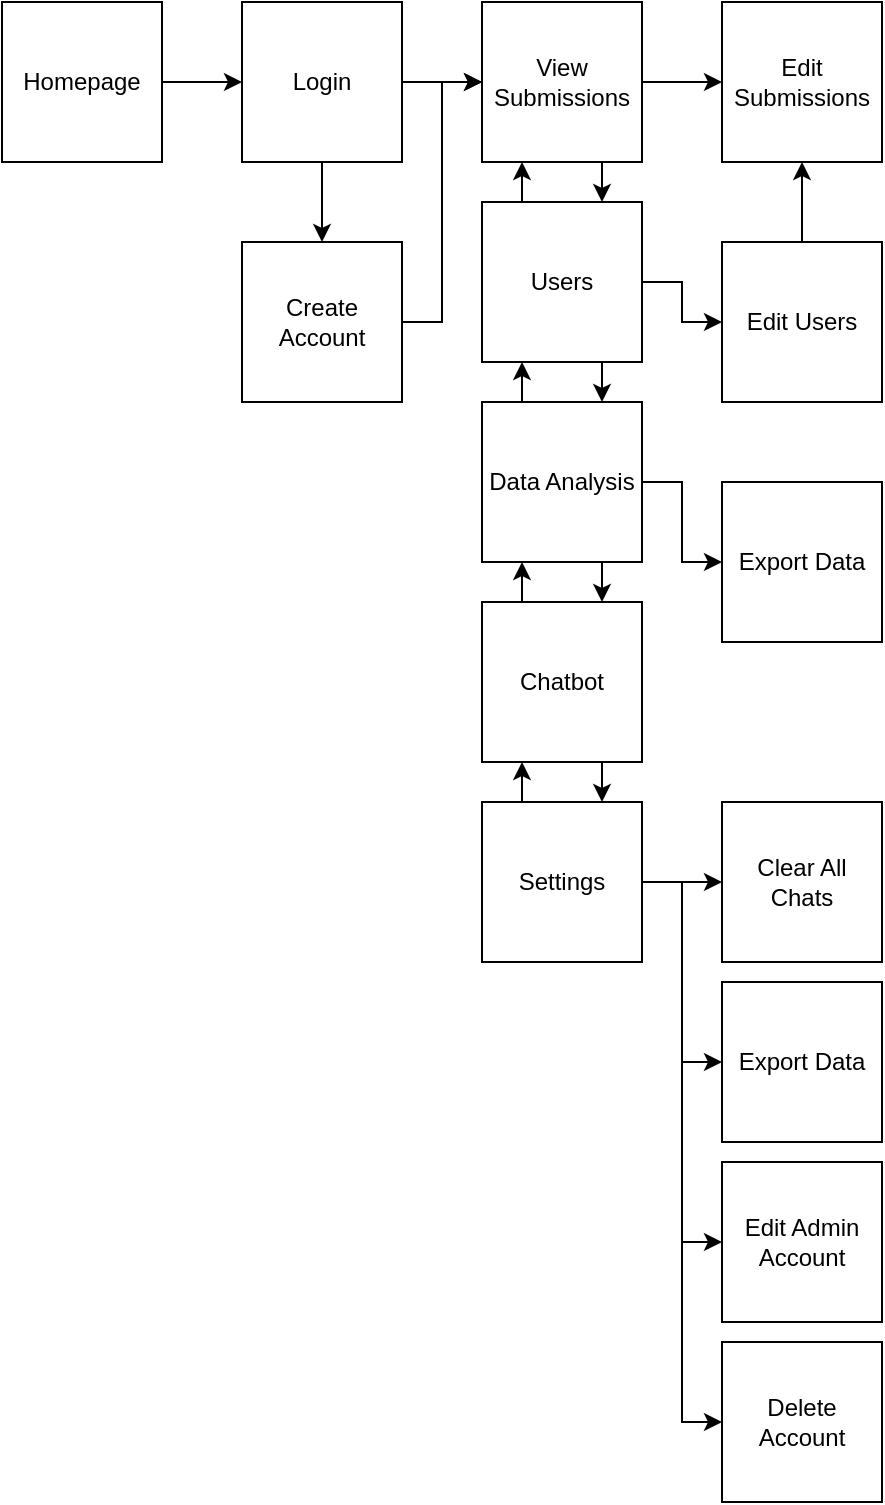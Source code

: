 <mxfile version="22.1.4" type="github">
  <diagram name="Page-1" id="JSRyKgpzZIkBRNkuk8mu">
    <mxGraphModel dx="2532" dy="1184" grid="1" gridSize="10" guides="1" tooltips="1" connect="1" arrows="1" fold="1" page="1" pageScale="1" pageWidth="850" pageHeight="1100" math="0" shadow="0">
      <root>
        <mxCell id="0" />
        <mxCell id="1" parent="0" />
        <mxCell id="NsdrIAYSsJXgiWYo0wiY-20" value="" style="edgeStyle=orthogonalEdgeStyle;rounded=0;orthogonalLoop=1;jettySize=auto;html=1;" edge="1" parent="1" source="NsdrIAYSsJXgiWYo0wiY-1" target="NsdrIAYSsJXgiWYo0wiY-2">
          <mxGeometry relative="1" as="geometry" />
        </mxCell>
        <mxCell id="NsdrIAYSsJXgiWYo0wiY-1" value="Homepage" style="whiteSpace=wrap;html=1;aspect=fixed;" vertex="1" parent="1">
          <mxGeometry x="160" y="240" width="80" height="80" as="geometry" />
        </mxCell>
        <mxCell id="NsdrIAYSsJXgiWYo0wiY-21" value="" style="edgeStyle=orthogonalEdgeStyle;rounded=0;orthogonalLoop=1;jettySize=auto;html=1;" edge="1" parent="1" source="NsdrIAYSsJXgiWYo0wiY-2" target="NsdrIAYSsJXgiWYo0wiY-4">
          <mxGeometry relative="1" as="geometry" />
        </mxCell>
        <mxCell id="NsdrIAYSsJXgiWYo0wiY-22" value="" style="edgeStyle=orthogonalEdgeStyle;rounded=0;orthogonalLoop=1;jettySize=auto;html=1;" edge="1" parent="1" source="NsdrIAYSsJXgiWYo0wiY-2" target="NsdrIAYSsJXgiWYo0wiY-3">
          <mxGeometry relative="1" as="geometry" />
        </mxCell>
        <mxCell id="NsdrIAYSsJXgiWYo0wiY-2" value="Login" style="whiteSpace=wrap;html=1;aspect=fixed;" vertex="1" parent="1">
          <mxGeometry x="280" y="240" width="80" height="80" as="geometry" />
        </mxCell>
        <mxCell id="NsdrIAYSsJXgiWYo0wiY-41" style="edgeStyle=orthogonalEdgeStyle;rounded=0;orthogonalLoop=1;jettySize=auto;html=1;entryX=0;entryY=0.5;entryDx=0;entryDy=0;" edge="1" parent="1" source="NsdrIAYSsJXgiWYo0wiY-3" target="NsdrIAYSsJXgiWYo0wiY-4">
          <mxGeometry relative="1" as="geometry" />
        </mxCell>
        <mxCell id="NsdrIAYSsJXgiWYo0wiY-3" value="Create Account" style="whiteSpace=wrap;html=1;aspect=fixed;" vertex="1" parent="1">
          <mxGeometry x="280" y="360" width="80" height="80" as="geometry" />
        </mxCell>
        <mxCell id="NsdrIAYSsJXgiWYo0wiY-23" value="" style="edgeStyle=orthogonalEdgeStyle;rounded=0;orthogonalLoop=1;jettySize=auto;html=1;" edge="1" parent="1" source="NsdrIAYSsJXgiWYo0wiY-4" target="NsdrIAYSsJXgiWYo0wiY-9">
          <mxGeometry relative="1" as="geometry" />
        </mxCell>
        <mxCell id="NsdrIAYSsJXgiWYo0wiY-27" value="" style="edgeStyle=orthogonalEdgeStyle;rounded=0;orthogonalLoop=1;jettySize=auto;html=1;entryX=0.75;entryY=0;entryDx=0;entryDy=0;exitX=0.75;exitY=1;exitDx=0;exitDy=0;" edge="1" parent="1" source="NsdrIAYSsJXgiWYo0wiY-4" target="NsdrIAYSsJXgiWYo0wiY-5">
          <mxGeometry relative="1" as="geometry" />
        </mxCell>
        <mxCell id="NsdrIAYSsJXgiWYo0wiY-4" value="View Submissions" style="whiteSpace=wrap;html=1;aspect=fixed;" vertex="1" parent="1">
          <mxGeometry x="400" y="240" width="80" height="80" as="geometry" />
        </mxCell>
        <mxCell id="NsdrIAYSsJXgiWYo0wiY-26" value="" style="edgeStyle=orthogonalEdgeStyle;rounded=0;orthogonalLoop=1;jettySize=auto;html=1;exitX=0.25;exitY=0;exitDx=0;exitDy=0;" edge="1" parent="1" source="NsdrIAYSsJXgiWYo0wiY-5">
          <mxGeometry relative="1" as="geometry">
            <mxPoint x="420" y="320" as="targetPoint" />
          </mxGeometry>
        </mxCell>
        <mxCell id="NsdrIAYSsJXgiWYo0wiY-28" value="" style="edgeStyle=orthogonalEdgeStyle;rounded=0;orthogonalLoop=1;jettySize=auto;html=1;" edge="1" parent="1" source="NsdrIAYSsJXgiWYo0wiY-5" target="NsdrIAYSsJXgiWYo0wiY-10">
          <mxGeometry relative="1" as="geometry" />
        </mxCell>
        <mxCell id="NsdrIAYSsJXgiWYo0wiY-35" value="" style="edgeStyle=orthogonalEdgeStyle;rounded=0;orthogonalLoop=1;jettySize=auto;html=1;" edge="1" parent="1" source="NsdrIAYSsJXgiWYo0wiY-5" target="NsdrIAYSsJXgiWYo0wiY-6">
          <mxGeometry relative="1" as="geometry">
            <Array as="points">
              <mxPoint x="460" y="430" />
              <mxPoint x="460" y="430" />
            </Array>
          </mxGeometry>
        </mxCell>
        <mxCell id="NsdrIAYSsJXgiWYo0wiY-5" value="Users" style="whiteSpace=wrap;html=1;aspect=fixed;" vertex="1" parent="1">
          <mxGeometry x="400" y="340" width="80" height="80" as="geometry" />
        </mxCell>
        <mxCell id="NsdrIAYSsJXgiWYo0wiY-29" value="" style="edgeStyle=orthogonalEdgeStyle;rounded=0;orthogonalLoop=1;jettySize=auto;html=1;" edge="1" parent="1" source="NsdrIAYSsJXgiWYo0wiY-6" target="NsdrIAYSsJXgiWYo0wiY-11">
          <mxGeometry relative="1" as="geometry" />
        </mxCell>
        <mxCell id="NsdrIAYSsJXgiWYo0wiY-36" value="" style="edgeStyle=orthogonalEdgeStyle;rounded=0;orthogonalLoop=1;jettySize=auto;html=1;" edge="1" parent="1" source="NsdrIAYSsJXgiWYo0wiY-6" target="NsdrIAYSsJXgiWYo0wiY-5">
          <mxGeometry relative="1" as="geometry">
            <Array as="points">
              <mxPoint x="420" y="430" />
              <mxPoint x="420" y="430" />
            </Array>
          </mxGeometry>
        </mxCell>
        <mxCell id="NsdrIAYSsJXgiWYo0wiY-37" value="" style="edgeStyle=orthogonalEdgeStyle;rounded=0;orthogonalLoop=1;jettySize=auto;html=1;" edge="1" parent="1" source="NsdrIAYSsJXgiWYo0wiY-6" target="NsdrIAYSsJXgiWYo0wiY-7">
          <mxGeometry relative="1" as="geometry">
            <Array as="points">
              <mxPoint x="460" y="530" />
              <mxPoint x="460" y="530" />
            </Array>
          </mxGeometry>
        </mxCell>
        <mxCell id="NsdrIAYSsJXgiWYo0wiY-6" value="Data Analysis" style="whiteSpace=wrap;html=1;aspect=fixed;" vertex="1" parent="1">
          <mxGeometry x="400" y="440" width="80" height="80" as="geometry" />
        </mxCell>
        <mxCell id="NsdrIAYSsJXgiWYo0wiY-38" value="" style="edgeStyle=orthogonalEdgeStyle;rounded=0;orthogonalLoop=1;jettySize=auto;html=1;" edge="1" parent="1" source="NsdrIAYSsJXgiWYo0wiY-7" target="NsdrIAYSsJXgiWYo0wiY-6">
          <mxGeometry relative="1" as="geometry">
            <Array as="points">
              <mxPoint x="420" y="530" />
              <mxPoint x="420" y="530" />
            </Array>
          </mxGeometry>
        </mxCell>
        <mxCell id="NsdrIAYSsJXgiWYo0wiY-39" value="" style="edgeStyle=orthogonalEdgeStyle;rounded=0;orthogonalLoop=1;jettySize=auto;html=1;" edge="1" parent="1" source="NsdrIAYSsJXgiWYo0wiY-7" target="NsdrIAYSsJXgiWYo0wiY-8">
          <mxGeometry relative="1" as="geometry">
            <Array as="points">
              <mxPoint x="460" y="630" />
              <mxPoint x="460" y="630" />
            </Array>
          </mxGeometry>
        </mxCell>
        <mxCell id="NsdrIAYSsJXgiWYo0wiY-7" value="Chatbot" style="whiteSpace=wrap;html=1;aspect=fixed;" vertex="1" parent="1">
          <mxGeometry x="400" y="540" width="80" height="80" as="geometry" />
        </mxCell>
        <mxCell id="NsdrIAYSsJXgiWYo0wiY-30" value="" style="edgeStyle=orthogonalEdgeStyle;rounded=0;orthogonalLoop=1;jettySize=auto;html=1;" edge="1" parent="1" source="NsdrIAYSsJXgiWYo0wiY-8" target="NsdrIAYSsJXgiWYo0wiY-12">
          <mxGeometry relative="1" as="geometry" />
        </mxCell>
        <mxCell id="NsdrIAYSsJXgiWYo0wiY-31" style="edgeStyle=orthogonalEdgeStyle;rounded=0;orthogonalLoop=1;jettySize=auto;html=1;entryX=0;entryY=0.5;entryDx=0;entryDy=0;" edge="1" parent="1" source="NsdrIAYSsJXgiWYo0wiY-8" target="NsdrIAYSsJXgiWYo0wiY-13">
          <mxGeometry relative="1" as="geometry" />
        </mxCell>
        <mxCell id="NsdrIAYSsJXgiWYo0wiY-32" style="edgeStyle=orthogonalEdgeStyle;rounded=0;orthogonalLoop=1;jettySize=auto;html=1;entryX=0;entryY=0.5;entryDx=0;entryDy=0;" edge="1" parent="1" source="NsdrIAYSsJXgiWYo0wiY-8" target="NsdrIAYSsJXgiWYo0wiY-15">
          <mxGeometry relative="1" as="geometry" />
        </mxCell>
        <mxCell id="NsdrIAYSsJXgiWYo0wiY-33" style="edgeStyle=orthogonalEdgeStyle;rounded=0;orthogonalLoop=1;jettySize=auto;html=1;entryX=0;entryY=0.5;entryDx=0;entryDy=0;" edge="1" parent="1" source="NsdrIAYSsJXgiWYo0wiY-8" target="NsdrIAYSsJXgiWYo0wiY-16">
          <mxGeometry relative="1" as="geometry" />
        </mxCell>
        <mxCell id="NsdrIAYSsJXgiWYo0wiY-40" value="" style="edgeStyle=orthogonalEdgeStyle;rounded=0;orthogonalLoop=1;jettySize=auto;html=1;" edge="1" parent="1" source="NsdrIAYSsJXgiWYo0wiY-8" target="NsdrIAYSsJXgiWYo0wiY-7">
          <mxGeometry relative="1" as="geometry">
            <Array as="points">
              <mxPoint x="420" y="630" />
              <mxPoint x="420" y="630" />
            </Array>
          </mxGeometry>
        </mxCell>
        <mxCell id="NsdrIAYSsJXgiWYo0wiY-8" value="Settings" style="whiteSpace=wrap;html=1;aspect=fixed;" vertex="1" parent="1">
          <mxGeometry x="400" y="640" width="80" height="80" as="geometry" />
        </mxCell>
        <mxCell id="NsdrIAYSsJXgiWYo0wiY-9" value="Edit Submissions" style="whiteSpace=wrap;html=1;aspect=fixed;" vertex="1" parent="1">
          <mxGeometry x="520" y="240" width="80" height="80" as="geometry" />
        </mxCell>
        <mxCell id="NsdrIAYSsJXgiWYo0wiY-42" style="edgeStyle=orthogonalEdgeStyle;rounded=0;orthogonalLoop=1;jettySize=auto;html=1;entryX=0.5;entryY=1;entryDx=0;entryDy=0;" edge="1" parent="1" source="NsdrIAYSsJXgiWYo0wiY-10" target="NsdrIAYSsJXgiWYo0wiY-9">
          <mxGeometry relative="1" as="geometry" />
        </mxCell>
        <mxCell id="NsdrIAYSsJXgiWYo0wiY-10" value="Edit Users" style="whiteSpace=wrap;html=1;aspect=fixed;" vertex="1" parent="1">
          <mxGeometry x="520" y="360" width="80" height="80" as="geometry" />
        </mxCell>
        <mxCell id="NsdrIAYSsJXgiWYo0wiY-11" value="Export Data" style="whiteSpace=wrap;html=1;aspect=fixed;" vertex="1" parent="1">
          <mxGeometry x="520" y="480" width="80" height="80" as="geometry" />
        </mxCell>
        <mxCell id="NsdrIAYSsJXgiWYo0wiY-12" value="Clear All Chats" style="whiteSpace=wrap;html=1;aspect=fixed;" vertex="1" parent="1">
          <mxGeometry x="520" y="640" width="80" height="80" as="geometry" />
        </mxCell>
        <mxCell id="NsdrIAYSsJXgiWYo0wiY-13" value="Export Data" style="whiteSpace=wrap;html=1;aspect=fixed;" vertex="1" parent="1">
          <mxGeometry x="520" y="730" width="80" height="80" as="geometry" />
        </mxCell>
        <mxCell id="NsdrIAYSsJXgiWYo0wiY-15" value="Edit Admin Account" style="whiteSpace=wrap;html=1;aspect=fixed;" vertex="1" parent="1">
          <mxGeometry x="520" y="820" width="80" height="80" as="geometry" />
        </mxCell>
        <mxCell id="NsdrIAYSsJXgiWYo0wiY-16" value="Delete Account" style="whiteSpace=wrap;html=1;aspect=fixed;" vertex="1" parent="1">
          <mxGeometry x="520" y="910" width="80" height="80" as="geometry" />
        </mxCell>
      </root>
    </mxGraphModel>
  </diagram>
</mxfile>
